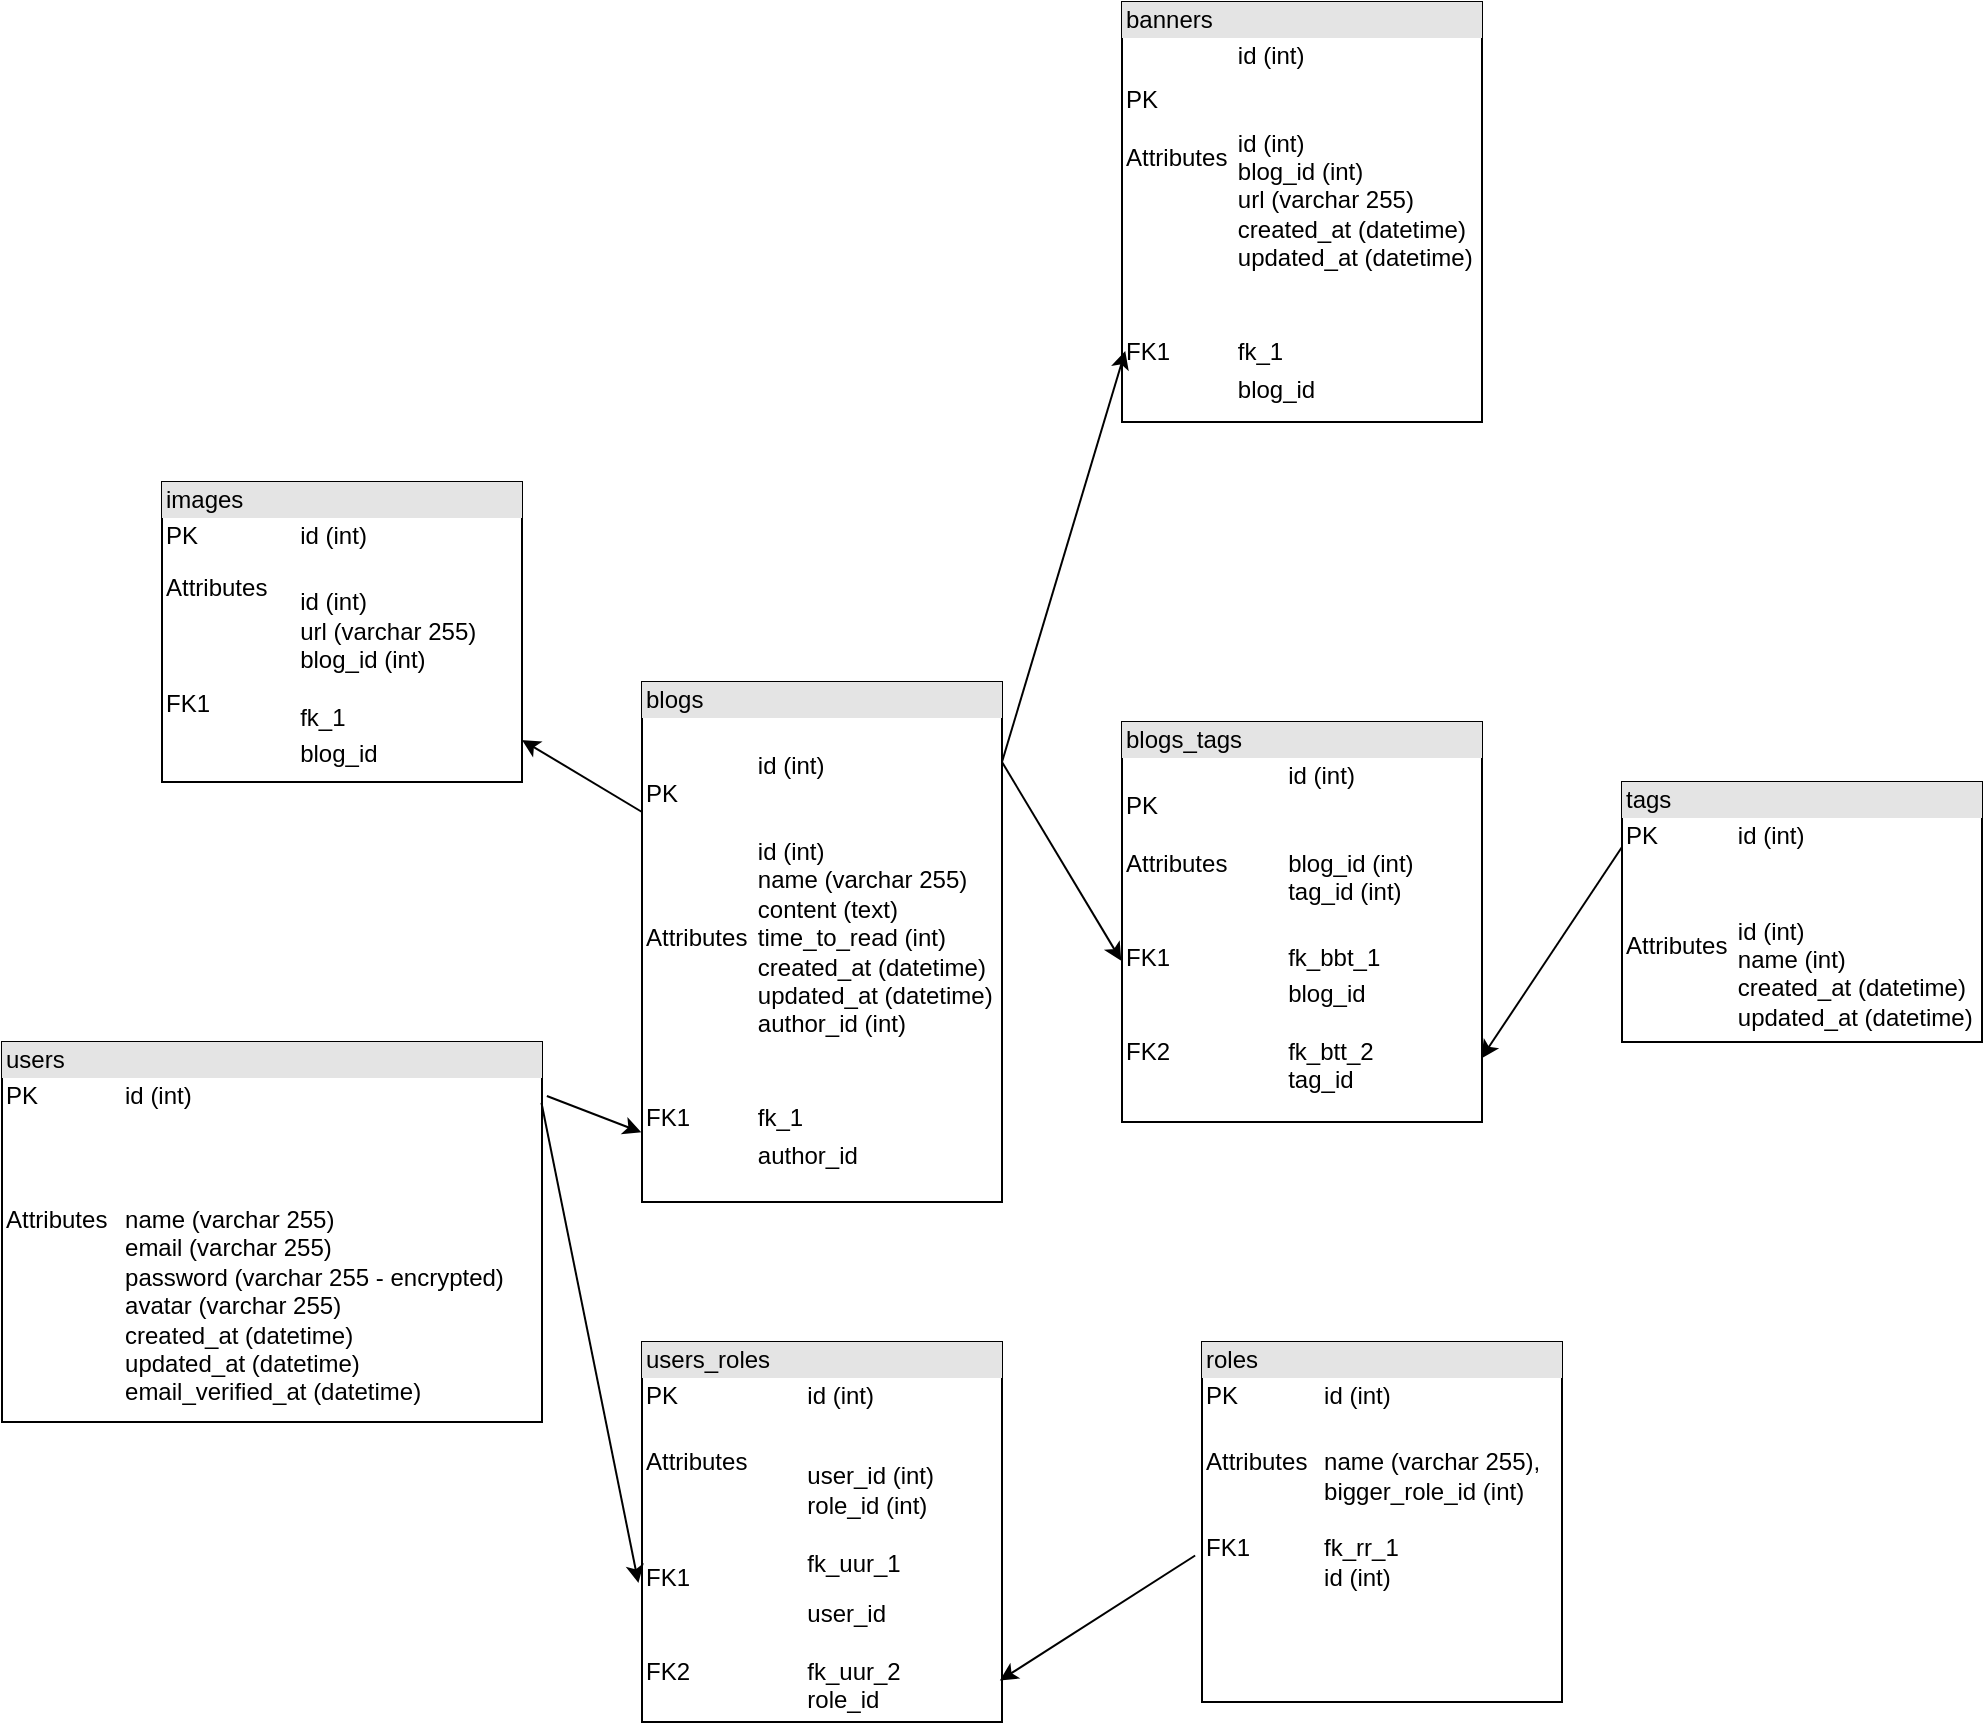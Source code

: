 <mxfile version="20.7.2" type="github">
  <diagram id="NZPrPqI8VFcQH-f-kqF_" name="Page-1">
    <mxGraphModel dx="1700" dy="1606" grid="1" gridSize="10" guides="1" tooltips="1" connect="1" arrows="1" fold="1" page="1" pageScale="1" pageWidth="850" pageHeight="1100" math="0" shadow="0">
      <root>
        <mxCell id="0" />
        <mxCell id="1" parent="0" />
        <mxCell id="JlZy15GJKsMUNHkbQvUu-5" value="&lt;div style=&quot;box-sizing:border-box;width:100%;background:#e4e4e4;padding:2px;&quot;&gt;users&lt;/div&gt;&lt;table style=&quot;width:100%;font-size:1em;&quot; cellpadding=&quot;2&quot; cellspacing=&quot;0&quot;&gt;&lt;tbody&gt;&lt;tr&gt;&lt;td&gt;PK&lt;/td&gt;&lt;td&gt;id (int)&lt;/td&gt;&lt;/tr&gt;&lt;tr&gt;&lt;td&gt;&lt;br&gt;&lt;br&gt;&lt;br&gt;Attributes&lt;br&gt;&lt;br&gt;&lt;br&gt;&lt;br&gt;&lt;br&gt;&lt;br&gt;&lt;br&gt;&lt;br&gt;&lt;br&gt;&lt;br&gt;&lt;/td&gt;&lt;td&gt;name (varchar 255)&lt;br&gt;email (varchar 255)&lt;br&gt;password (varchar 255 - encrypted)&lt;br&gt;avatar (varchar 255)&lt;br&gt;created_at (datetime)&lt;br&gt;updated_at (datetime)&lt;br&gt;email_verified_at (datetime)&lt;br&gt;&lt;/td&gt;&lt;/tr&gt;&lt;tr&gt;&lt;td&gt;&lt;br&gt;&lt;br&gt;&lt;/td&gt;&lt;td&gt;&lt;br&gt;&lt;br&gt;&lt;/td&gt;&lt;/tr&gt;&lt;/tbody&gt;&lt;/table&gt;" style="verticalAlign=top;align=left;overflow=fill;html=1;" parent="1" vertex="1">
          <mxGeometry x="-80" y="270" width="270" height="190" as="geometry" />
        </mxCell>
        <mxCell id="JlZy15GJKsMUNHkbQvUu-7" value="&lt;div style=&quot;box-sizing:border-box;width:100%;background:#e4e4e4;padding:2px;&quot;&gt;blogs&lt;/div&gt;&lt;table style=&quot;width:100%;font-size:1em;&quot; cellpadding=&quot;2&quot; cellspacing=&quot;0&quot;&gt;&lt;tbody&gt;&lt;tr&gt;&lt;td&gt;PK&lt;br&gt;&lt;br&gt;&lt;br&gt;&lt;br&gt;&lt;br&gt;Attributes&lt;br&gt;&lt;br&gt;&lt;/td&gt;&lt;td&gt;&lt;br&gt;id (int)&lt;br&gt;&lt;br&gt;&lt;br&gt;id (int)&lt;br&gt;name (varchar 255)&lt;br style=&quot;border-color: var(--border-color);&quot;&gt;content (text)&lt;br style=&quot;border-color: var(--border-color);&quot;&gt;time_to_read (int)&lt;br style=&quot;border-color: var(--border-color);&quot;&gt;created_at (datetime)&lt;br style=&quot;border-color: var(--border-color);&quot;&gt;updated_at (datetime)&lt;br style=&quot;border-color: var(--border-color);&quot;&gt;author_id (int)&lt;br&gt;&lt;/td&gt;&lt;/tr&gt;&lt;tr&gt;&lt;td&gt;&lt;br&gt;&lt;br&gt;FK1&lt;/td&gt;&lt;td&gt;&lt;br&gt;&lt;br&gt;fk_1&lt;/td&gt;&lt;/tr&gt;&lt;tr&gt;&lt;td&gt;&lt;/td&gt;&lt;td&gt;author_id&lt;/td&gt;&lt;/tr&gt;&lt;/tbody&gt;&lt;/table&gt;" style="verticalAlign=top;align=left;overflow=fill;html=1;" parent="1" vertex="1">
          <mxGeometry x="240" y="90" width="180" height="260" as="geometry" />
        </mxCell>
        <mxCell id="JlZy15GJKsMUNHkbQvUu-8" value="" style="endArrow=classic;html=1;rounded=0;exitX=1.009;exitY=0.142;exitDx=0;exitDy=0;exitPerimeter=0;entryX=-0.002;entryY=0.866;entryDx=0;entryDy=0;entryPerimeter=0;" parent="1" source="JlZy15GJKsMUNHkbQvUu-5" target="JlZy15GJKsMUNHkbQvUu-7" edge="1">
          <mxGeometry width="50" height="50" relative="1" as="geometry">
            <mxPoint x="380" y="520" as="sourcePoint" />
            <mxPoint x="430" y="470" as="targetPoint" />
          </mxGeometry>
        </mxCell>
        <mxCell id="JlZy15GJKsMUNHkbQvUu-9" value="&lt;div style=&quot;box-sizing:border-box;width:100%;background:#e4e4e4;padding:2px;&quot;&gt;users_roles&lt;/div&gt;&lt;table style=&quot;width:100%;font-size:1em;&quot; cellpadding=&quot;2&quot; cellspacing=&quot;0&quot;&gt;&lt;tbody&gt;&lt;tr&gt;&lt;td&gt;PK&lt;span style=&quot;&quot;&gt;	&lt;/span&gt;&lt;/td&gt;&lt;td&gt;id (int)&lt;/td&gt;&lt;/tr&gt;&lt;tr&gt;&lt;td&gt;&lt;br&gt;Attributes&lt;span style=&quot;&quot;&gt;	&lt;/span&gt;&lt;span style=&quot;&quot;&gt;	&lt;/span&gt;&lt;br&gt;&lt;br&gt;&lt;br&gt;&lt;br&gt;FK1&lt;/td&gt;&lt;td&gt;&lt;br&gt;user_id (int)&lt;br style=&quot;border-color: var(--border-color);&quot;&gt;&lt;span style=&quot;border-color: var(--border-color);&quot;&gt;	&lt;/span&gt;&lt;span style=&quot;border-color: var(--border-color);&quot;&gt;	&lt;/span&gt;&lt;span style=&quot;border-color: var(--border-color);&quot;&gt;	&lt;/span&gt;role_id (int)&lt;br&gt;&lt;br&gt;fk_uur_1&lt;/td&gt;&lt;/tr&gt;&lt;tr&gt;&lt;td&gt;&lt;br&gt;FK2&lt;/td&gt;&lt;td&gt;user_id&lt;br&gt;&lt;br&gt;fk_uur_2&lt;br&gt;role_id&lt;/td&gt;&lt;/tr&gt;&lt;/tbody&gt;&lt;/table&gt;" style="verticalAlign=top;align=left;overflow=fill;html=1;" parent="1" vertex="1">
          <mxGeometry x="240" y="420" width="180" height="190" as="geometry" />
        </mxCell>
        <mxCell id="JlZy15GJKsMUNHkbQvUu-10" value="&lt;div style=&quot;box-sizing:border-box;width:100%;background:#e4e4e4;padding:2px;&quot;&gt;roles&lt;/div&gt;&lt;table style=&quot;width:100%;font-size:1em;&quot; cellpadding=&quot;2&quot; cellspacing=&quot;0&quot;&gt;&lt;tbody&gt;&lt;tr&gt;&lt;td&gt;PK&lt;/td&gt;&lt;td&gt;id (int)&lt;/td&gt;&lt;/tr&gt;&lt;tr&gt;&lt;td&gt;Attributes&lt;br&gt;&lt;br&gt;&lt;br&gt;FK1&lt;br&gt;&lt;br&gt;&lt;/td&gt;&lt;td&gt;&lt;br&gt;name (varchar 255),&lt;br&gt;bigger_role_id (int)&lt;br&gt;&lt;br&gt;fk_rr_1&lt;br&gt;id (int)&lt;br&gt;&lt;br&gt;&lt;/td&gt;&lt;/tr&gt;&lt;/tbody&gt;&lt;/table&gt;" style="verticalAlign=top;align=left;overflow=fill;html=1;" parent="1" vertex="1">
          <mxGeometry x="520" y="420" width="180" height="180" as="geometry" />
        </mxCell>
        <mxCell id="JlZy15GJKsMUNHkbQvUu-11" value="" style="endArrow=classic;html=1;rounded=0;exitX=0.999;exitY=0.16;exitDx=0;exitDy=0;exitPerimeter=0;entryX=-0.01;entryY=0.634;entryDx=0;entryDy=0;entryPerimeter=0;" parent="1" source="JlZy15GJKsMUNHkbQvUu-5" target="JlZy15GJKsMUNHkbQvUu-9" edge="1">
          <mxGeometry width="50" height="50" relative="1" as="geometry">
            <mxPoint x="310" y="420" as="sourcePoint" />
            <mxPoint x="360" y="370" as="targetPoint" />
          </mxGeometry>
        </mxCell>
        <mxCell id="JlZy15GJKsMUNHkbQvUu-12" value="" style="endArrow=classic;html=1;rounded=0;exitX=-0.019;exitY=0.593;exitDx=0;exitDy=0;exitPerimeter=0;entryX=0.994;entryY=0.891;entryDx=0;entryDy=0;entryPerimeter=0;" parent="1" source="JlZy15GJKsMUNHkbQvUu-10" target="JlZy15GJKsMUNHkbQvUu-9" edge="1">
          <mxGeometry width="50" height="50" relative="1" as="geometry">
            <mxPoint x="310" y="620" as="sourcePoint" />
            <mxPoint x="360" y="570" as="targetPoint" />
          </mxGeometry>
        </mxCell>
        <mxCell id="vLUUnRdCALXY_nLT04qz-1" value="&lt;div style=&quot;box-sizing:border-box;width:100%;background:#e4e4e4;padding:2px;&quot;&gt;banners&lt;/div&gt;&lt;table style=&quot;width:100%;font-size:1em;&quot; cellpadding=&quot;2&quot; cellspacing=&quot;0&quot;&gt;&lt;tbody&gt;&lt;tr&gt;&lt;td&gt;PK&lt;br style=&quot;border-color: var(--border-color);&quot;&gt;&lt;br&gt;Attributes&lt;br&gt;&lt;br&gt;&lt;span style=&quot;&quot;&gt;	&lt;/span&gt;&lt;br&gt;&lt;br&gt;&lt;br&gt;&lt;/td&gt;&lt;td&gt;id (int)&lt;br&gt;&lt;br&gt;&lt;br&gt;id (int)&lt;br&gt;blog_id (int)&lt;br&gt;url (varchar 255)&lt;br&gt;created_at (datetime)&lt;br&gt;updated_at (datetime)&lt;br&gt;&lt;br&gt;&lt;br&gt;&lt;/td&gt;&lt;/tr&gt;&lt;tr&gt;&lt;td&gt;FK1&lt;/td&gt;&lt;td&gt;fk_1&lt;/td&gt;&lt;/tr&gt;&lt;tr&gt;&lt;td&gt;&lt;/td&gt;&lt;td&gt;blog_id&lt;/td&gt;&lt;/tr&gt;&lt;/tbody&gt;&lt;/table&gt;" style="verticalAlign=top;align=left;overflow=fill;html=1;" vertex="1" parent="1">
          <mxGeometry x="480" y="-250" width="180" height="210" as="geometry" />
        </mxCell>
        <mxCell id="vLUUnRdCALXY_nLT04qz-4" value="" style="endArrow=classic;html=1;rounded=0;entryX=0.009;entryY=0.831;entryDx=0;entryDy=0;entryPerimeter=0;" edge="1" parent="1" target="vLUUnRdCALXY_nLT04qz-1">
          <mxGeometry width="50" height="50" relative="1" as="geometry">
            <mxPoint x="420" y="130" as="sourcePoint" />
            <mxPoint x="450" y="140" as="targetPoint" />
          </mxGeometry>
        </mxCell>
        <mxCell id="vLUUnRdCALXY_nLT04qz-5" value="&lt;div style=&quot;box-sizing:border-box;width:100%;background:#e4e4e4;padding:2px;&quot;&gt;images&lt;/div&gt;&lt;table style=&quot;width:100%;font-size:1em;&quot; cellpadding=&quot;2&quot; cellspacing=&quot;0&quot;&gt;&lt;tbody&gt;&lt;tr&gt;&lt;td&gt;PK&lt;/td&gt;&lt;td&gt;id (int)&lt;/td&gt;&lt;/tr&gt;&lt;tr&gt;&lt;td&gt;Attributes&lt;br&gt;&lt;br&gt;&lt;br&gt;&lt;br&gt;FK1&lt;/td&gt;&lt;td&gt;&lt;br&gt;id (int)&lt;br&gt;url (varchar 255)&lt;br&gt;blog_id (int)&lt;br&gt;&lt;br&gt;fk_1&lt;/td&gt;&lt;/tr&gt;&lt;tr&gt;&lt;td&gt;&lt;/td&gt;&lt;td&gt;blog_id&lt;/td&gt;&lt;/tr&gt;&lt;/tbody&gt;&lt;/table&gt;" style="verticalAlign=top;align=left;overflow=fill;html=1;" vertex="1" parent="1">
          <mxGeometry y="-10" width="180" height="150" as="geometry" />
        </mxCell>
        <mxCell id="vLUUnRdCALXY_nLT04qz-6" value="" style="endArrow=classic;html=1;rounded=0;exitX=0;exitY=0.25;exitDx=0;exitDy=0;" edge="1" parent="1" source="JlZy15GJKsMUNHkbQvUu-7" target="vLUUnRdCALXY_nLT04qz-5">
          <mxGeometry width="50" height="50" relative="1" as="geometry">
            <mxPoint x="320" y="180" as="sourcePoint" />
            <mxPoint x="370" y="130" as="targetPoint" />
          </mxGeometry>
        </mxCell>
        <mxCell id="vLUUnRdCALXY_nLT04qz-7" value="&lt;div style=&quot;box-sizing:border-box;width:100%;background:#e4e4e4;padding:2px;&quot;&gt;blogs_tags&lt;/div&gt;&lt;table style=&quot;width:100%;font-size:1em;&quot; cellpadding=&quot;2&quot; cellspacing=&quot;0&quot;&gt;&lt;tbody&gt;&lt;tr&gt;&lt;td&gt;PK&lt;br&gt;&lt;br&gt;Attributes&lt;br&gt;&lt;br&gt;&lt;/td&gt;&lt;td&gt;id (int)&lt;br&gt;&lt;br&gt;&lt;br&gt;blog_id (int)&lt;br&gt;tag_id (int)&lt;br&gt;&lt;br&gt;&lt;/td&gt;&lt;/tr&gt;&lt;tr&gt;&lt;td&gt;FK1&lt;/td&gt;&lt;td&gt;fk_bbt_1&lt;/td&gt;&lt;/tr&gt;&lt;tr&gt;&lt;td&gt;&lt;br&gt;FK2&lt;/td&gt;&lt;td&gt;blog_id&lt;br&gt;&lt;br&gt;fk_btt_2&lt;br&gt;tag_id&lt;/td&gt;&lt;/tr&gt;&lt;/tbody&gt;&lt;/table&gt;" style="verticalAlign=top;align=left;overflow=fill;html=1;" vertex="1" parent="1">
          <mxGeometry x="480" y="110" width="180" height="200" as="geometry" />
        </mxCell>
        <mxCell id="vLUUnRdCALXY_nLT04qz-8" value="&lt;div style=&quot;box-sizing:border-box;width:100%;background:#e4e4e4;padding:2px;&quot;&gt;tags&lt;/div&gt;&lt;table style=&quot;width:100%;font-size:1em;&quot; cellpadding=&quot;2&quot; cellspacing=&quot;0&quot;&gt;&lt;tbody&gt;&lt;tr&gt;&lt;td&gt;PK&lt;/td&gt;&lt;td&gt;id (int)&lt;/td&gt;&lt;/tr&gt;&lt;tr&gt;&lt;td&gt;Attributes&lt;br&gt;&lt;br&gt;&lt;br&gt;&lt;br&gt;&lt;br&gt;&lt;/td&gt;&lt;td&gt;&lt;br&gt;&lt;br&gt;id (int)&lt;br&gt;name (int)&lt;br&gt;created_at (datetime)&lt;br&gt;updated_at (datetime)&lt;br&gt;&lt;br&gt;&lt;br&gt;&lt;br&gt;&lt;br&gt;&lt;/td&gt;&lt;/tr&gt;&lt;tr&gt;&lt;td&gt;&lt;br&gt;&lt;/td&gt;&lt;td&gt;&lt;br&gt;&lt;/td&gt;&lt;/tr&gt;&lt;/tbody&gt;&lt;/table&gt;" style="verticalAlign=top;align=left;overflow=fill;html=1;" vertex="1" parent="1">
          <mxGeometry x="730" y="140" width="180" height="130" as="geometry" />
        </mxCell>
        <mxCell id="vLUUnRdCALXY_nLT04qz-9" value="" style="endArrow=classic;html=1;rounded=0;entryX=-0.002;entryY=0.597;entryDx=0;entryDy=0;entryPerimeter=0;" edge="1" parent="1" target="vLUUnRdCALXY_nLT04qz-7">
          <mxGeometry width="50" height="50" relative="1" as="geometry">
            <mxPoint x="420" y="130" as="sourcePoint" />
            <mxPoint x="470" y="80" as="targetPoint" />
          </mxGeometry>
        </mxCell>
        <mxCell id="vLUUnRdCALXY_nLT04qz-10" value="" style="endArrow=classic;html=1;rounded=0;exitX=0;exitY=0.25;exitDx=0;exitDy=0;entryX=0.998;entryY=0.841;entryDx=0;entryDy=0;entryPerimeter=0;" edge="1" parent="1" source="vLUUnRdCALXY_nLT04qz-8" target="vLUUnRdCALXY_nLT04qz-7">
          <mxGeometry width="50" height="50" relative="1" as="geometry">
            <mxPoint x="610" y="250" as="sourcePoint" />
            <mxPoint x="660" y="200" as="targetPoint" />
          </mxGeometry>
        </mxCell>
      </root>
    </mxGraphModel>
  </diagram>
</mxfile>
